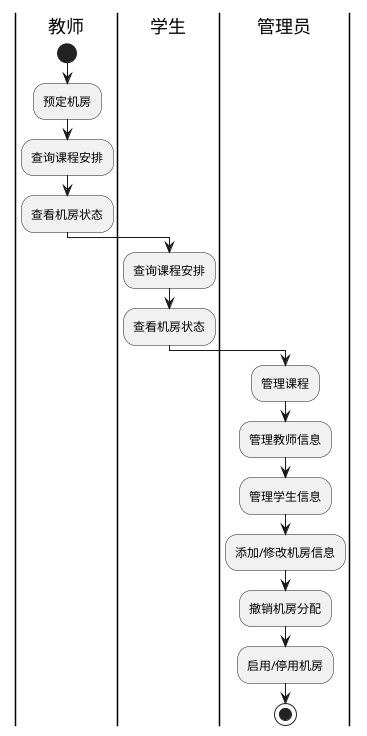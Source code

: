 @startuml
|教师|
start
:预定机房;
:查询课程安排;
:查看机房状态;

|学生|
:查询课程安排;
:查看机房状态;

|管理员|
:管理课程;
:管理教师信息;
:管理学生信息;
:添加/修改机房信息;
:撤销机房分配;
:启用/停用机房;

stop
@enduml
